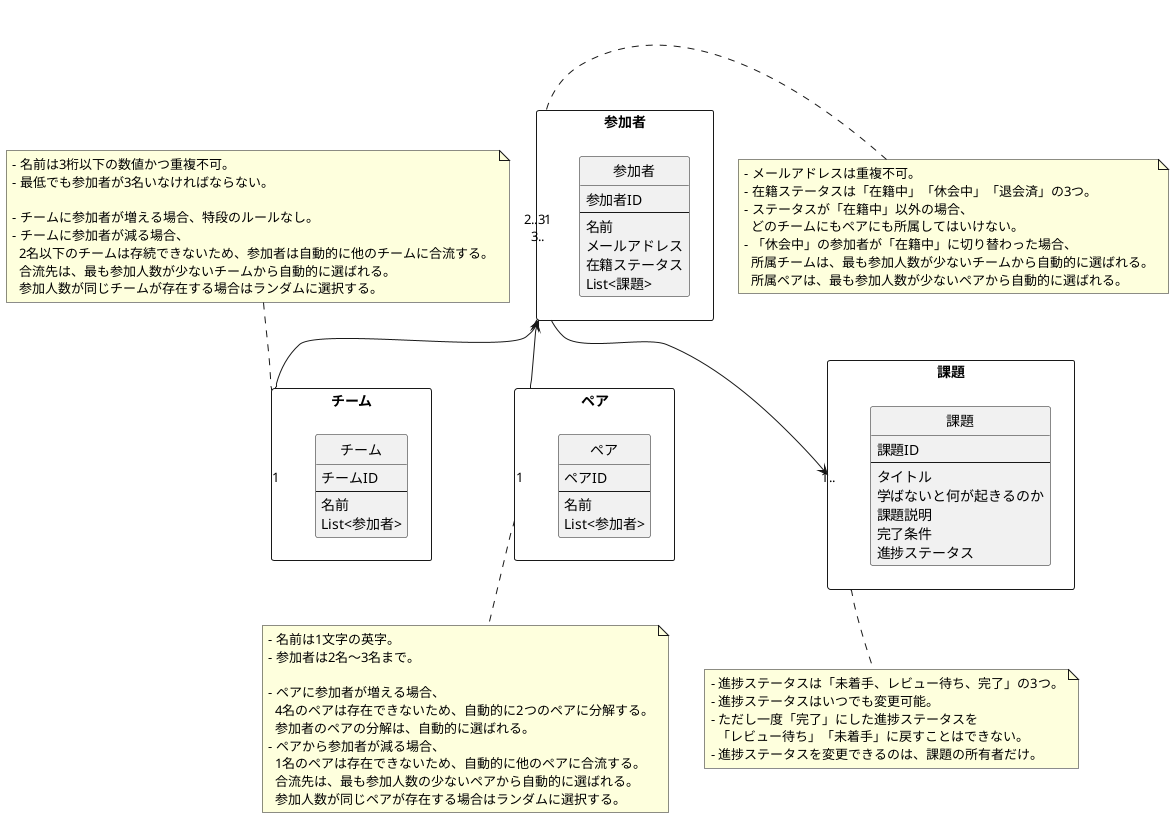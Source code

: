 @startuml domain-model

' hide the spot
hide circle

rectangle 参加者 {
  entity 参加者 {
    参加者ID
    --
    名前
    メールアドレス
    在籍ステータス
    List<課題>
  }
}
note right of 参加者
- メールアドレスは重複不可。
- 在籍ステータスは「在籍中」「休会中」「退会済」の3つ。
- ステータスが「在籍中」以外の場合、
  どのチームにもペアにも所属してはいけない。
- 「休会中」の参加者が「在籍中」に切り替わった場合、
  所属チームは、最も参加人数が少ないチームから自動的に選ばれる。
  所属ペアは、最も参加人数が少ないペアから自動的に選ばれる。
end note


rectangle チーム {
  entity チーム {
    チームID
    --
    名前
    List<参加者>
  }
}
note top of チーム
- 名前は3桁以下の数値かつ重複不可。
- 最低でも参加者が3名いなければならない。

- チームに参加者が増える場合、特段のルールなし。
- チームに参加者が減る場合、
  2名以下のチームは存続できないため、参加者は自動的に他のチームに合流する。
  合流先は、最も参加人数が少ないチームから自動的に選ばれる。
  参加人数が同じチームが存在する場合はランダムに選択する。
end note


rectangle ペア {
  entity ペア {
    ペアID
    --
    名前
    List<参加者>
  }
}
note bottom of ペア
- 名前は1文字の英字。
- 参加者は2名〜3名まで。

- ペアに参加者が増える場合、
  4名のペアは存在できないため、自動的に2つのペアに分解する。
  参加者のペアの分解は、自動的に選ばれる。
- ペアから参加者が減る場合、
  1名のペアは存在できないため、自動的に他のペアに合流する。
  合流先は、最も参加人数の少ないペアから自動的に選ばれる。
  参加人数が同じペアが存在する場合はランダムに選択する。
end note

rectangle 課題 {
  entity 課題 {
    課題ID
    --
    タイトル
    学ばないと何が起きるのか
    課題説明
    完了条件
    進捗ステータス
  }
}
note bottom of 課題
- 進捗ステータスは「未着手、レビュー待ち、完了」の3つ。
- 進捗ステータスはいつでも変更可能。
- ただし一度「完了」にした進捗ステータスを
  「レビュー待ち」「未着手」に戻すことはできない。
- 進捗ステータスを変更できるのは、課題の所有者だけ。
end note


参加者 "3.." <-- "1" チーム
参加者 "2..3" <-- "1" ペア
参加者 "1" --> "1.." 課題

@enduml
